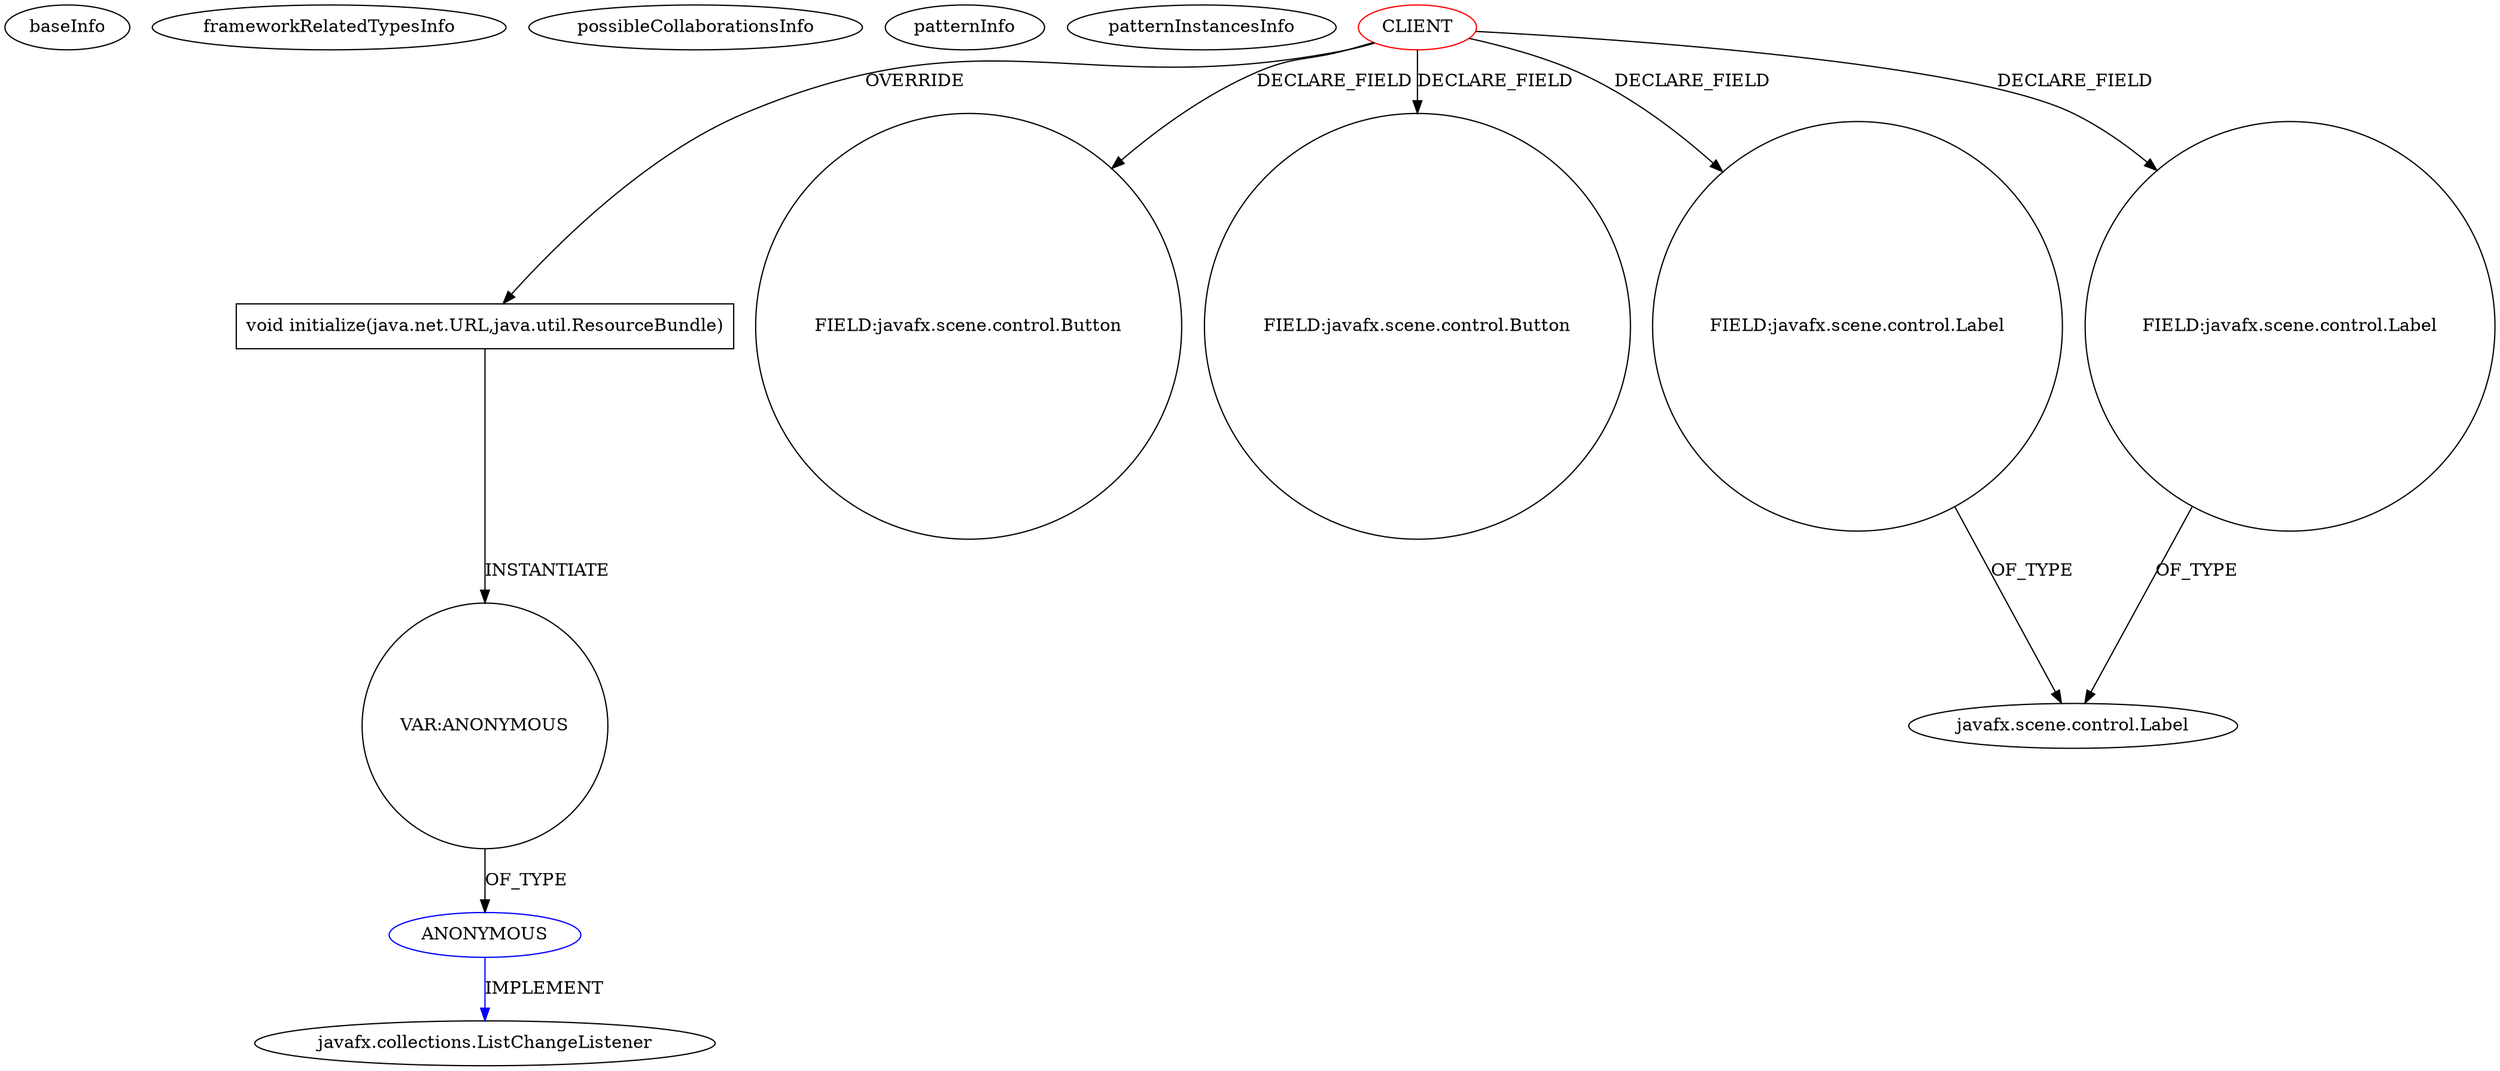 digraph {
baseInfo[graphId=1765,category="pattern",isAnonymous=false,possibleRelation=false]
frameworkRelatedTypesInfo[]
possibleCollaborationsInfo[]
patternInfo[frequency=2.0,patternRootClient=0]
patternInstancesInfo[0="7thwheel-medaka-chan~/7thwheel-medaka-chan/medaka-chan-master/src/seventhwheel/pos/controller/PosController.java~PosController~30",1="bianconejo-CEFX~/bianconejo-CEFX/CEFX-master/src/cefx/CECommandeController.java~CECommandeController~2084"]
81[label="javafx.collections.ListChangeListener",vertexType="FRAMEWORK_INTERFACE_TYPE",isFrameworkType=false]
80[label="ANONYMOUS",vertexType="REFERENCE_ANONYMOUS_DECLARATION",isFrameworkType=false,color=blue]
79[label="VAR:ANONYMOUS",vertexType="VARIABLE_EXPRESION",isFrameworkType=false,shape=circle]
38[label="void initialize(java.net.URL,java.util.ResourceBundle)",vertexType="OVERRIDING_METHOD_DECLARATION",isFrameworkType=false,shape=box]
0[label="CLIENT",vertexType="ROOT_CLIENT_CLASS_DECLARATION",isFrameworkType=false,color=red]
8[label="FIELD:javafx.scene.control.Button",vertexType="FIELD_DECLARATION",isFrameworkType=false,shape=circle]
6[label="FIELD:javafx.scene.control.Button",vertexType="FIELD_DECLARATION",isFrameworkType=false,shape=circle]
24[label="FIELD:javafx.scene.control.Label",vertexType="FIELD_DECLARATION",isFrameworkType=false,shape=circle]
21[label="javafx.scene.control.Label",vertexType="FRAMEWORK_CLASS_TYPE",isFrameworkType=false]
26[label="FIELD:javafx.scene.control.Label",vertexType="FIELD_DECLARATION",isFrameworkType=false,shape=circle]
24->21[label="OF_TYPE"]
0->6[label="DECLARE_FIELD"]
38->79[label="INSTANTIATE"]
0->8[label="DECLARE_FIELD"]
0->26[label="DECLARE_FIELD"]
80->81[label="IMPLEMENT",color=blue]
79->80[label="OF_TYPE"]
0->38[label="OVERRIDE"]
26->21[label="OF_TYPE"]
0->24[label="DECLARE_FIELD"]
}
